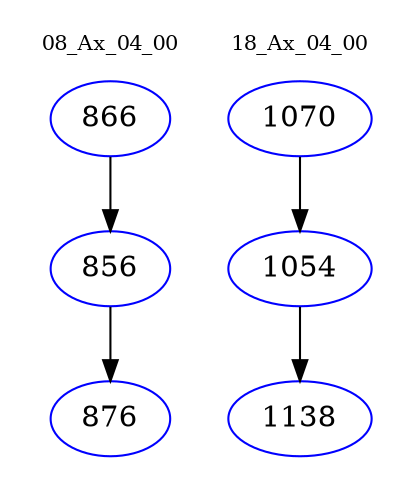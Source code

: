 digraph{
subgraph cluster_0 {
color = white
label = "08_Ax_04_00";
fontsize=10;
T0_866 [label="866", color="blue"]
T0_866 -> T0_856 [color="black"]
T0_856 [label="856", color="blue"]
T0_856 -> T0_876 [color="black"]
T0_876 [label="876", color="blue"]
}
subgraph cluster_1 {
color = white
label = "18_Ax_04_00";
fontsize=10;
T1_1070 [label="1070", color="blue"]
T1_1070 -> T1_1054 [color="black"]
T1_1054 [label="1054", color="blue"]
T1_1054 -> T1_1138 [color="black"]
T1_1138 [label="1138", color="blue"]
}
}
